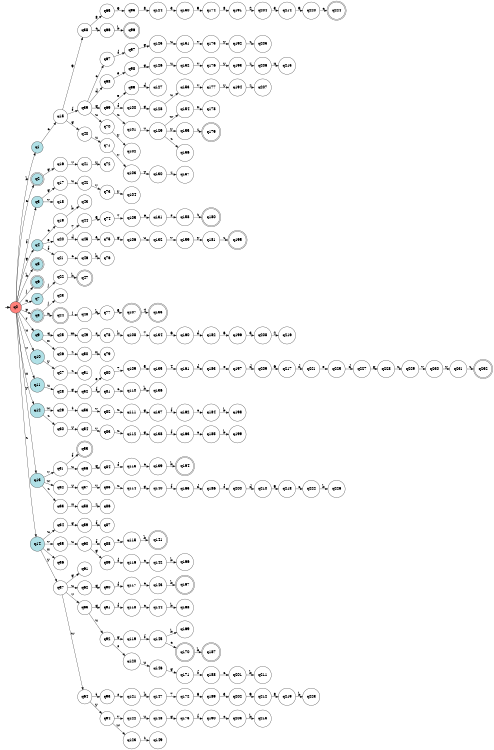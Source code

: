 digraph APTAALF {
__start0 [style = invis, shape = none, label = "", width = 0, height = 0];

rankdir=LR;
size="8,5";

s0 [style="filled", color="black", fillcolor="#ff817b" shape="circle", label="q0"];
s1 [style="filled", color="black", fillcolor="powderblue" shape="circle", label="q1"];
s2 [style="rounded,filled", color="black", fillcolor="powderblue" shape="doublecircle", label="q2"];
s3 [style="filled", color="black", fillcolor="powderblue" shape="circle", label="q3"];
s4 [style="filled", color="black", fillcolor="powderblue" shape="circle", label="q4"];
s5 [style="rounded,filled", color="black", fillcolor="powderblue" shape="doublecircle", label="q5"];
s6 [style="rounded,filled", color="black", fillcolor="powderblue" shape="doublecircle", label="q6"];
s7 [style="filled", color="black", fillcolor="powderblue" shape="circle", label="q7"];
s8 [style="rounded,filled", color="black", fillcolor="powderblue" shape="doublecircle", label="q8"];
s9 [style="filled", color="black", fillcolor="powderblue" shape="circle", label="q9"];
s10 [style="filled", color="black", fillcolor="powderblue" shape="circle", label="q10"];
s11 [style="filled", color="black", fillcolor="powderblue" shape="circle", label="q11"];
s12 [style="filled", color="black", fillcolor="powderblue" shape="circle", label="q12"];
s13 [style="filled", color="black", fillcolor="powderblue" shape="circle", label="q13"];
s14 [style="filled", color="black", fillcolor="powderblue" shape="circle", label="q14"];
s15 [style="filled", color="black", fillcolor="white" shape="circle", label="q15"];
s16 [style="filled", color="black", fillcolor="white" shape="circle", label="q16"];
s17 [style="filled", color="black", fillcolor="white" shape="circle", label="q17"];
s18 [style="filled", color="black", fillcolor="white" shape="circle", label="q18"];
s19 [style="filled", color="black", fillcolor="white" shape="circle", label="q19"];
s20 [style="filled", color="black", fillcolor="white" shape="circle", label="q20"];
s21 [style="filled", color="black", fillcolor="white" shape="circle", label="q21"];
s22 [style="filled", color="black", fillcolor="white" shape="circle", label="q22"];
s23 [style="filled", color="black", fillcolor="white" shape="circle", label="q23"];
s24 [style="rounded,filled", color="black", fillcolor="white" shape="doublecircle", label="q24"];
s25 [style="filled", color="black", fillcolor="white" shape="circle", label="q25"];
s26 [style="filled", color="black", fillcolor="white" shape="circle", label="q26"];
s27 [style="filled", color="black", fillcolor="white" shape="circle", label="q27"];
s28 [style="filled", color="black", fillcolor="white" shape="circle", label="q28"];
s29 [style="filled", color="black", fillcolor="white" shape="circle", label="q29"];
s30 [style="filled", color="black", fillcolor="white" shape="circle", label="q30"];
s31 [style="filled", color="black", fillcolor="white" shape="circle", label="q31"];
s32 [style="filled", color="black", fillcolor="white" shape="circle", label="q32"];
s33 [style="filled", color="black", fillcolor="white" shape="circle", label="q33"];
s34 [style="filled", color="black", fillcolor="white" shape="circle", label="q34"];
s35 [style="filled", color="black", fillcolor="white" shape="circle", label="q35"];
s36 [style="filled", color="black", fillcolor="white" shape="circle", label="q36"];
s37 [style="filled", color="black", fillcolor="white" shape="circle", label="q37"];
s38 [style="filled", color="black", fillcolor="white" shape="circle", label="q38"];
s39 [style="filled", color="black", fillcolor="white" shape="circle", label="q39"];
s40 [style="filled", color="black", fillcolor="white" shape="circle", label="q40"];
s41 [style="filled", color="black", fillcolor="white" shape="circle", label="q41"];
s42 [style="filled", color="black", fillcolor="white" shape="circle", label="q42"];
s43 [style="filled", color="black", fillcolor="white" shape="circle", label="q43"];
s44 [style="filled", color="black", fillcolor="white" shape="circle", label="q44"];
s45 [style="filled", color="black", fillcolor="white" shape="circle", label="q45"];
s46 [style="filled", color="black", fillcolor="white" shape="circle", label="q46"];
s47 [style="rounded,filled", color="black", fillcolor="white" shape="doublecircle", label="q47"];
s48 [style="filled", color="black", fillcolor="white" shape="circle", label="q48"];
s49 [style="filled", color="black", fillcolor="white" shape="circle", label="q49"];
s50 [style="filled", color="black", fillcolor="white" shape="circle", label="q50"];
s51 [style="filled", color="black", fillcolor="white" shape="circle", label="q51"];
s52 [style="filled", color="black", fillcolor="white" shape="circle", label="q52"];
s53 [style="filled", color="black", fillcolor="white" shape="circle", label="q53"];
s54 [style="filled", color="black", fillcolor="white" shape="circle", label="q54"];
s55 [style="rounded,filled", color="black", fillcolor="white" shape="doublecircle", label="q55"];
s56 [style="filled", color="black", fillcolor="white" shape="circle", label="q56"];
s57 [style="filled", color="black", fillcolor="white" shape="circle", label="q57"];
s58 [style="filled", color="black", fillcolor="white" shape="circle", label="q58"];
s59 [style="filled", color="black", fillcolor="white" shape="circle", label="q59"];
s60 [style="filled", color="black", fillcolor="white" shape="circle", label="q60"];
s61 [style="filled", color="black", fillcolor="white" shape="circle", label="q61"];
s62 [style="filled", color="black", fillcolor="white" shape="circle", label="q62"];
s63 [style="filled", color="black", fillcolor="white" shape="circle", label="q63"];
s64 [style="filled", color="black", fillcolor="white" shape="circle", label="q64"];
s65 [style="filled", color="black", fillcolor="white" shape="circle", label="q65"];
s66 [style="filled", color="black", fillcolor="white" shape="circle", label="q66"];
s67 [style="filled", color="black", fillcolor="white" shape="circle", label="q67"];
s68 [style="filled", color="black", fillcolor="white" shape="circle", label="q68"];
s69 [style="filled", color="black", fillcolor="white" shape="circle", label="q69"];
s70 [style="filled", color="black", fillcolor="white" shape="circle", label="q70"];
s71 [style="filled", color="black", fillcolor="white" shape="circle", label="q71"];
s72 [style="filled", color="black", fillcolor="white" shape="circle", label="q72"];
s73 [style="filled", color="black", fillcolor="white" shape="circle", label="q73"];
s74 [style="filled", color="black", fillcolor="white" shape="circle", label="q74"];
s75 [style="filled", color="black", fillcolor="white" shape="circle", label="q75"];
s76 [style="filled", color="black", fillcolor="white" shape="circle", label="q76"];
s77 [style="filled", color="black", fillcolor="white" shape="circle", label="q77"];
s78 [style="filled", color="black", fillcolor="white" shape="circle", label="q78"];
s79 [style="filled", color="black", fillcolor="white" shape="circle", label="q79"];
s80 [style="filled", color="black", fillcolor="white" shape="circle", label="q80"];
s81 [style="filled", color="black", fillcolor="white" shape="circle", label="q81"];
s82 [style="filled", color="black", fillcolor="white" shape="circle", label="q82"];
s83 [style="filled", color="black", fillcolor="white" shape="circle", label="q83"];
s84 [style="filled", color="black", fillcolor="white" shape="circle", label="q84"];
s85 [style="filled", color="black", fillcolor="white" shape="circle", label="q85"];
s86 [style="filled", color="black", fillcolor="white" shape="circle", label="q86"];
s87 [style="filled", color="black", fillcolor="white" shape="circle", label="q87"];
s88 [style="filled", color="black", fillcolor="white" shape="circle", label="q88"];
s89 [style="filled", color="black", fillcolor="white" shape="circle", label="q89"];
s90 [style="filled", color="black", fillcolor="white" shape="circle", label="q90"];
s91 [style="filled", color="black", fillcolor="white" shape="circle", label="q91"];
s92 [style="filled", color="black", fillcolor="white" shape="circle", label="q92"];
s93 [style="filled", color="black", fillcolor="white" shape="circle", label="q93"];
s94 [style="filled", color="black", fillcolor="white" shape="circle", label="q94"];
s95 [style="filled", color="black", fillcolor="white" shape="circle", label="q95"];
s96 [style="rounded,filled", color="black", fillcolor="white" shape="doublecircle", label="q96"];
s97 [style="filled", color="black", fillcolor="white" shape="circle", label="q97"];
s98 [style="filled", color="black", fillcolor="white" shape="circle", label="q98"];
s99 [style="filled", color="black", fillcolor="white" shape="circle", label="q99"];
s100 [style="filled", color="black", fillcolor="white" shape="circle", label="q100"];
s101 [style="filled", color="black", fillcolor="white" shape="circle", label="q101"];
s102 [style="filled", color="black", fillcolor="white" shape="circle", label="q102"];
s103 [style="filled", color="black", fillcolor="white" shape="circle", label="q103"];
s104 [style="filled", color="black", fillcolor="white" shape="circle", label="q104"];
s105 [style="filled", color="black", fillcolor="white" shape="circle", label="q105"];
s106 [style="filled", color="black", fillcolor="white" shape="circle", label="q106"];
s107 [style="rounded,filled", color="black", fillcolor="white" shape="doublecircle", label="q107"];
s108 [style="filled", color="black", fillcolor="white" shape="circle", label="q108"];
s109 [style="filled", color="black", fillcolor="white" shape="circle", label="q109"];
s110 [style="filled", color="black", fillcolor="white" shape="circle", label="q110"];
s111 [style="filled", color="black", fillcolor="white" shape="circle", label="q111"];
s112 [style="filled", color="black", fillcolor="white" shape="circle", label="q112"];
s113 [style="filled", color="black", fillcolor="white" shape="circle", label="q113"];
s114 [style="filled", color="black", fillcolor="white" shape="circle", label="q114"];
s115 [style="filled", color="black", fillcolor="white" shape="circle", label="q115"];
s116 [style="filled", color="black", fillcolor="white" shape="circle", label="q116"];
s117 [style="filled", color="black", fillcolor="white" shape="circle", label="q117"];
s118 [style="filled", color="black", fillcolor="white" shape="circle", label="q118"];
s119 [style="filled", color="black", fillcolor="white" shape="circle", label="q119"];
s120 [style="filled", color="black", fillcolor="white" shape="circle", label="q120"];
s121 [style="filled", color="black", fillcolor="white" shape="circle", label="q121"];
s122 [style="filled", color="black", fillcolor="white" shape="circle", label="q122"];
s123 [style="filled", color="black", fillcolor="white" shape="circle", label="q123"];
s124 [style="filled", color="black", fillcolor="white" shape="circle", label="q124"];
s125 [style="filled", color="black", fillcolor="white" shape="circle", label="q125"];
s126 [style="filled", color="black", fillcolor="white" shape="circle", label="q126"];
s127 [style="filled", color="black", fillcolor="white" shape="circle", label="q127"];
s128 [style="filled", color="black", fillcolor="white" shape="circle", label="q128"];
s129 [style="filled", color="black", fillcolor="white" shape="circle", label="q129"];
s130 [style="filled", color="black", fillcolor="white" shape="circle", label="q130"];
s131 [style="filled", color="black", fillcolor="white" shape="circle", label="q131"];
s132 [style="filled", color="black", fillcolor="white" shape="circle", label="q132"];
s133 [style="rounded,filled", color="black", fillcolor="white" shape="doublecircle", label="q133"];
s134 [style="filled", color="black", fillcolor="white" shape="circle", label="q134"];
s135 [style="filled", color="black", fillcolor="white" shape="circle", label="q135"];
s136 [style="filled", color="black", fillcolor="white" shape="circle", label="q136"];
s137 [style="filled", color="black", fillcolor="white" shape="circle", label="q137"];
s138 [style="filled", color="black", fillcolor="white" shape="circle", label="q138"];
s139 [style="filled", color="black", fillcolor="white" shape="circle", label="q139"];
s140 [style="filled", color="black", fillcolor="white" shape="circle", label="q140"];
s141 [style="rounded,filled", color="black", fillcolor="white" shape="doublecircle", label="q141"];
s142 [style="filled", color="black", fillcolor="white" shape="circle", label="q142"];
s143 [style="filled", color="black", fillcolor="white" shape="circle", label="q143"];
s144 [style="filled", color="black", fillcolor="white" shape="circle", label="q144"];
s145 [style="filled", color="black", fillcolor="white" shape="circle", label="q145"];
s146 [style="filled", color="black", fillcolor="white" shape="circle", label="q146"];
s147 [style="filled", color="black", fillcolor="white" shape="circle", label="q147"];
s148 [style="filled", color="black", fillcolor="white" shape="circle", label="q148"];
s149 [style="filled", color="black", fillcolor="white" shape="circle", label="q149"];
s150 [style="filled", color="black", fillcolor="white" shape="circle", label="q150"];
s151 [style="filled", color="black", fillcolor="white" shape="circle", label="q151"];
s152 [style="filled", color="black", fillcolor="white" shape="circle", label="q152"];
s153 [style="filled", color="black", fillcolor="white" shape="circle", label="q153"];
s154 [style="filled", color="black", fillcolor="white" shape="circle", label="q154"];
s155 [style="filled", color="black", fillcolor="white" shape="circle", label="q155"];
s156 [style="filled", color="black", fillcolor="white" shape="circle", label="q156"];
s157 [style="filled", color="black", fillcolor="white" shape="circle", label="q157"];
s158 [style="filled", color="black", fillcolor="white" shape="circle", label="q158"];
s159 [style="filled", color="black", fillcolor="white" shape="circle", label="q159"];
s160 [style="filled", color="black", fillcolor="white" shape="circle", label="q160"];
s161 [style="filled", color="black", fillcolor="white" shape="circle", label="q161"];
s162 [style="filled", color="black", fillcolor="white" shape="circle", label="q162"];
s163 [style="filled", color="black", fillcolor="white" shape="circle", label="q163"];
s164 [style="rounded,filled", color="black", fillcolor="white" shape="doublecircle", label="q164"];
s165 [style="filled", color="black", fillcolor="white" shape="circle", label="q165"];
s166 [style="filled", color="black", fillcolor="white" shape="circle", label="q166"];
s167 [style="rounded,filled", color="black", fillcolor="white" shape="doublecircle", label="q167"];
s168 [style="filled", color="black", fillcolor="white" shape="circle", label="q168"];
s169 [style="filled", color="black", fillcolor="white" shape="circle", label="q169"];
s170 [style="rounded,filled", color="black", fillcolor="white" shape="doublecircle", label="q170"];
s171 [style="filled", color="black", fillcolor="white" shape="circle", label="q171"];
s172 [style="filled", color="black", fillcolor="white" shape="circle", label="q172"];
s173 [style="filled", color="black", fillcolor="white" shape="circle", label="q173"];
s174 [style="filled", color="black", fillcolor="white" shape="circle", label="q174"];
s175 [style="filled", color="black", fillcolor="white" shape="circle", label="q175"];
s176 [style="filled", color="black", fillcolor="white" shape="circle", label="q176"];
s177 [style="filled", color="black", fillcolor="white" shape="circle", label="q177"];
s178 [style="filled", color="black", fillcolor="white" shape="circle", label="q178"];
s179 [style="rounded,filled", color="black", fillcolor="white" shape="doublecircle", label="q179"];
s180 [style="rounded,filled", color="black", fillcolor="white" shape="doublecircle", label="q180"];
s181 [style="filled", color="black", fillcolor="white" shape="circle", label="q181"];
s182 [style="filled", color="black", fillcolor="white" shape="circle", label="q182"];
s183 [style="filled", color="black", fillcolor="white" shape="circle", label="q183"];
s184 [style="filled", color="black", fillcolor="white" shape="circle", label="q184"];
s185 [style="filled", color="black", fillcolor="white" shape="circle", label="q185"];
s186 [style="filled", color="black", fillcolor="white" shape="circle", label="q186"];
s187 [style="rounded,filled", color="black", fillcolor="white" shape="doublecircle", label="q187"];
s188 [style="filled", color="black", fillcolor="white" shape="circle", label="q188"];
s189 [style="filled", color="black", fillcolor="white" shape="circle", label="q189"];
s190 [style="filled", color="black", fillcolor="white" shape="circle", label="q190"];
s191 [style="filled", color="black", fillcolor="white" shape="circle", label="q191"];
s192 [style="filled", color="black", fillcolor="white" shape="circle", label="q192"];
s193 [style="filled", color="black", fillcolor="white" shape="circle", label="q193"];
s194 [style="filled", color="black", fillcolor="white" shape="circle", label="q194"];
s195 [style="rounded,filled", color="black", fillcolor="white" shape="doublecircle", label="q195"];
s196 [style="filled", color="black", fillcolor="white" shape="circle", label="q196"];
s197 [style="filled", color="black", fillcolor="white" shape="circle", label="q197"];
s198 [style="filled", color="black", fillcolor="white" shape="circle", label="q198"];
s199 [style="filled", color="black", fillcolor="white" shape="circle", label="q199"];
s200 [style="filled", color="black", fillcolor="white" shape="circle", label="q200"];
s201 [style="filled", color="black", fillcolor="white" shape="circle", label="q201"];
s202 [style="filled", color="black", fillcolor="white" shape="circle", label="q202"];
s203 [style="filled", color="black", fillcolor="white" shape="circle", label="q203"];
s204 [style="filled", color="black", fillcolor="white" shape="circle", label="q204"];
s205 [style="filled", color="black", fillcolor="white" shape="circle", label="q205"];
s206 [style="filled", color="black", fillcolor="white" shape="circle", label="q206"];
s207 [style="filled", color="black", fillcolor="white" shape="circle", label="q207"];
s208 [style="filled", color="black", fillcolor="white" shape="circle", label="q208"];
s209 [style="filled", color="black", fillcolor="white" shape="circle", label="q209"];
s210 [style="filled", color="black", fillcolor="white" shape="circle", label="q210"];
s211 [style="filled", color="black", fillcolor="white" shape="circle", label="q211"];
s212 [style="filled", color="black", fillcolor="white" shape="circle", label="q212"];
s213 [style="filled", color="black", fillcolor="white" shape="circle", label="q213"];
s214 [style="filled", color="black", fillcolor="white" shape="circle", label="q214"];
s215 [style="filled", color="black", fillcolor="white" shape="circle", label="q215"];
s216 [style="filled", color="black", fillcolor="white" shape="circle", label="q216"];
s217 [style="filled", color="black", fillcolor="white" shape="circle", label="q217"];
s218 [style="filled", color="black", fillcolor="white" shape="circle", label="q218"];
s219 [style="filled", color="black", fillcolor="white" shape="circle", label="q219"];
s220 [style="filled", color="black", fillcolor="white" shape="circle", label="q220"];
s221 [style="filled", color="black", fillcolor="white" shape="circle", label="q221"];
s222 [style="filled", color="black", fillcolor="white" shape="circle", label="q222"];
s223 [style="filled", color="black", fillcolor="white" shape="circle", label="q223"];
s224 [style="rounded,filled", color="black", fillcolor="white" shape="doublecircle", label="q224"];
s225 [style="filled", color="black", fillcolor="white" shape="circle", label="q225"];
s226 [style="filled", color="black", fillcolor="white" shape="circle", label="q226"];
s227 [style="filled", color="black", fillcolor="white" shape="circle", label="q227"];
s228 [style="filled", color="black", fillcolor="white" shape="circle", label="q228"];
s229 [style="filled", color="black", fillcolor="white" shape="circle", label="q229"];
s230 [style="filled", color="black", fillcolor="white" shape="circle", label="q230"];
s231 [style="filled", color="black", fillcolor="white" shape="circle", label="q231"];
s232 [style="rounded,filled", color="black", fillcolor="white" shape="doublecircle", label="q232"];
subgraph cluster_main { 
	graph [pad=".75", ranksep="0.15", nodesep="0.15"];
	 style=invis; 
	__start0 -> s0 [penwidth=2];
}
s0 -> s1 [label="b"];
s0 -> s2 [label="c"];
s0 -> s3 [label="f"];
s0 -> s4 [label="g"];
s0 -> s5 [label="h"];
s0 -> s6 [label="j"];
s0 -> s7 [label="n"];
s0 -> s8 [label="p"];
s0 -> s9 [label="r"];
s0 -> s10 [label="u"];
s0 -> s11 [label="v"];
s0 -> s12 [label="x"];
s0 -> s13 [label="y"];
s0 -> s14 [label="z"];
s1 -> s15 [label="c"];
s2 -> s16 [label="g"];
s3 -> s17 [label="g"];
s3 -> s18 [label="v"];
s4 -> s19 [label="c"];
s4 -> s20 [label="e"];
s4 -> s21 [label="f"];
s7 -> s22 [label="j"];
s8 -> s23 [label="j"];
s8 -> s24 [label="n"];
s9 -> s25 [label="q"];
s9 -> s26 [label="x"];
s10 -> s27 [label="y"];
s11 -> s28 [label="u"];
s12 -> s29 [label="w"];
s12 -> s30 [label="z"];
s13 -> s31 [label="v"];
s13 -> s32 [label="w"];
s13 -> s33 [label="z"];
s14 -> s34 [label="u"];
s14 -> s35 [label="v"];
s14 -> s36 [label="x"];
s14 -> s37 [label="y"];
s15 -> s38 [label="9"];
s15 -> s39 [label="f"];
s15 -> s40 [label="g"];
s16 -> s41 [label="v"];
s17 -> s42 [label="u"];
s19 -> s43 [label="b"];
s20 -> s44 [label="7"];
s20 -> s45 [label="d"];
s21 -> s46 [label="c"];
s22 -> s47 [label="h"];
s24 -> s48 [label="j"];
s25 -> s49 [label="m"];
s26 -> s50 [label="z"];
s27 -> s51 [label="z"];
s28 -> s52 [label="g"];
s29 -> s53 [label="t"];
s30 -> s54 [label="y"];
s31 -> s55 [label="f"];
s31 -> s56 [label="u"];
s32 -> s57 [label="y"];
s33 -> s58 [label="x"];
s34 -> s59 [label="g"];
s35 -> s60 [label="u"];
s37 -> s61 [label="g"];
s37 -> s62 [label="u"];
s37 -> s63 [label="v"];
s37 -> s64 [label="w"];
s38 -> s65 [label="8"];
s38 -> s66 [label="c"];
s39 -> s67 [label="c"];
s39 -> s68 [label="d"];
s39 -> s69 [label="g"];
s39 -> s70 [label="u"];
s40 -> s71 [label="u"];
s41 -> s72 [label="y"];
s42 -> s73 [label="v"];
s44 -> s74 [label="5"];
s45 -> s75 [label="e"];
s46 -> s76 [label="b"];
s48 -> s77 [label="h"];
s49 -> s78 [label="s"];
s50 -> s79 [label="x"];
s52 -> s80 [label="e"];
s52 -> s81 [label="f"];
s53 -> s82 [label="v"];
s54 -> s83 [label="v"];
s56 -> s84 [label="g"];
s57 -> s85 [label="v"];
s58 -> s86 [label="z"];
s59 -> s87 [label="f"];
s60 -> s88 [label="f"];
s60 -> s89 [label="g"];
s62 -> s90 [label="g"];
s63 -> s91 [label="g"];
s63 -> s92 [label="u"];
s64 -> s93 [label="t"];
s64 -> s94 [label="y"];
s65 -> s95 [label="9"];
s66 -> s96 [label="b"];
s67 -> s97 [label="f"];
s68 -> s98 [label="e"];
s69 -> s99 [label="e"];
s69 -> s100 [label="f"];
s69 -> s101 [label="u"];
s70 -> s102 [label="y"];
s71 -> s103 [label="v"];
s73 -> s104 [label="y"];
s74 -> s105 [label="7"];
s75 -> s106 [label="g"];
s77 -> s107 [label="5"];
s78 -> s108 [label="k"];
s80 -> s109 [label="7"];
s81 -> s110 [label="c"];
s82 -> s111 [label="u"];
s83 -> s112 [label="u"];
s84 -> s113 [label="f"];
s85 -> s114 [label="u"];
s88 -> s115 [label="c"];
s89 -> s116 [label="f"];
s90 -> s117 [label="f"];
s91 -> s118 [label="f"];
s92 -> s119 [label="g"];
s92 -> s120 [label="s"];
s93 -> s121 [label="s"];
s94 -> s122 [label="v"];
s94 -> s123 [label="w"];
s95 -> s124 [label="8"];
s97 -> s125 [label="g"];
s98 -> s126 [label="g"];
s99 -> s127 [label="d"];
s100 -> s128 [label="g"];
s101 -> s129 [label="v"];
s103 -> s130 [label="y"];
s105 -> s131 [label="e"];
s106 -> s132 [label="u"];
s107 -> s133 [label="4"];
s108 -> s134 [label="7"];
s109 -> s135 [label="5"];
s110 -> s136 [label="b"];
s111 -> s137 [label="g"];
s112 -> s138 [label="g"];
s113 -> s139 [label="c"];
s114 -> s140 [label="g"];
s115 -> s141 [label="b"];
s116 -> s142 [label="c"];
s117 -> s143 [label="c"];
s118 -> s144 [label="c"];
s119 -> s145 [label="f"];
s120 -> s146 [label="u"];
s121 -> s147 [label="k"];
s122 -> s148 [label="u"];
s123 -> s149 [label="t"];
s124 -> s150 [label="3"];
s125 -> s151 [label="u"];
s126 -> s152 [label="u"];
s128 -> s153 [label="u"];
s129 -> s154 [label="w"];
s129 -> s155 [label="y"];
s129 -> s156 [label="z"];
s130 -> s157 [label="z"];
s131 -> s158 [label="s"];
s132 -> s159 [label="v"];
s134 -> s160 [label="6"];
s135 -> s161 [label="4"];
s137 -> s162 [label="f"];
s138 -> s163 [label="f"];
s139 -> s164 [label="b"];
s140 -> s165 [label="f"];
s142 -> s166 [label="b"];
s143 -> s167 [label="b"];
s144 -> s168 [label="b"];
s145 -> s169 [label="b"];
s145 -> s170 [label="c"];
s146 -> s171 [label="g"];
s147 -> s172 [label="7"];
s148 -> s173 [label="g"];
s150 -> s174 [label="9"];
s151 -> s175 [label="v"];
s152 -> s176 [label="v"];
s153 -> s177 [label="v"];
s154 -> s178 [label="x"];
s155 -> s179 [label="z"];
s158 -> s180 [label="t"];
s159 -> s181 [label="y"];
s160 -> s182 [label="d"];
s161 -> s183 [label="d"];
s162 -> s184 [label="c"];
s163 -> s185 [label="c"];
s165 -> s186 [label="d"];
s170 -> s187 [label="b"];
s171 -> s188 [label="f"];
s172 -> s189 [label="6"];
s173 -> s190 [label="f"];
s174 -> s191 [label="8"];
s175 -> s192 [label="y"];
s176 -> s193 [label="y"];
s177 -> s194 [label="y"];
s181 -> s195 [label="z"];
s182 -> s196 [label="6"];
s183 -> s197 [label="e"];
s184 -> s198 [label="b"];
s185 -> s199 [label="b"];
s186 -> s200 [label="f"];
s188 -> s201 [label="c"];
s189 -> s202 [label="3"];
s190 -> s203 [label="c"];
s191 -> s204 [label="2"];
s192 -> s205 [label="z"];
s193 -> s206 [label="z"];
s194 -> s207 [label="z"];
s196 -> s208 [label="3"];
s197 -> s209 [label="d"];
s200 -> s210 [label="d"];
s201 -> s211 [label="b"];
s202 -> s212 [label="9"];
s203 -> s213 [label="b"];
s204 -> s214 [label="3"];
s206 -> s215 [label="x"];
s208 -> s216 [label="2"];
s209 -> s217 [label="6"];
s210 -> s218 [label="9"];
s212 -> s219 [label="8"];
s214 -> s220 [label="9"];
s217 -> s221 [label="d"];
s218 -> s222 [label="c"];
s219 -> s223 [label="b"];
s220 -> s224 [label="c"];
s221 -> s225 [label="e"];
s222 -> s226 [label="b"];
s225 -> s227 [label="d"];
s227 -> s228 [label="g"];
s228 -> s229 [label="u"];
s229 -> s230 [label="v"];
s230 -> s231 [label="y"];
s231 -> s232 [label="z"];

}